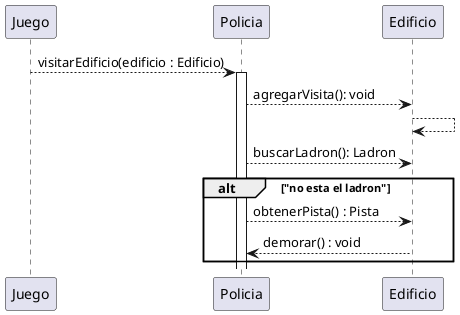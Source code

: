 @startuml
Juego -->Policia ++: visitarEdificio(edificio : Edificio)
Policia --> Edificio : agregarVisita(): void
Edificio --> Edificio:
Policia --> Edificio: buscarLadron(): Ladron
alt "no esta el ladron"
    Policia --> Edificio : obtenerPista() : Pista
    Edificio --> Policia : demorar() : void
end
@enduml